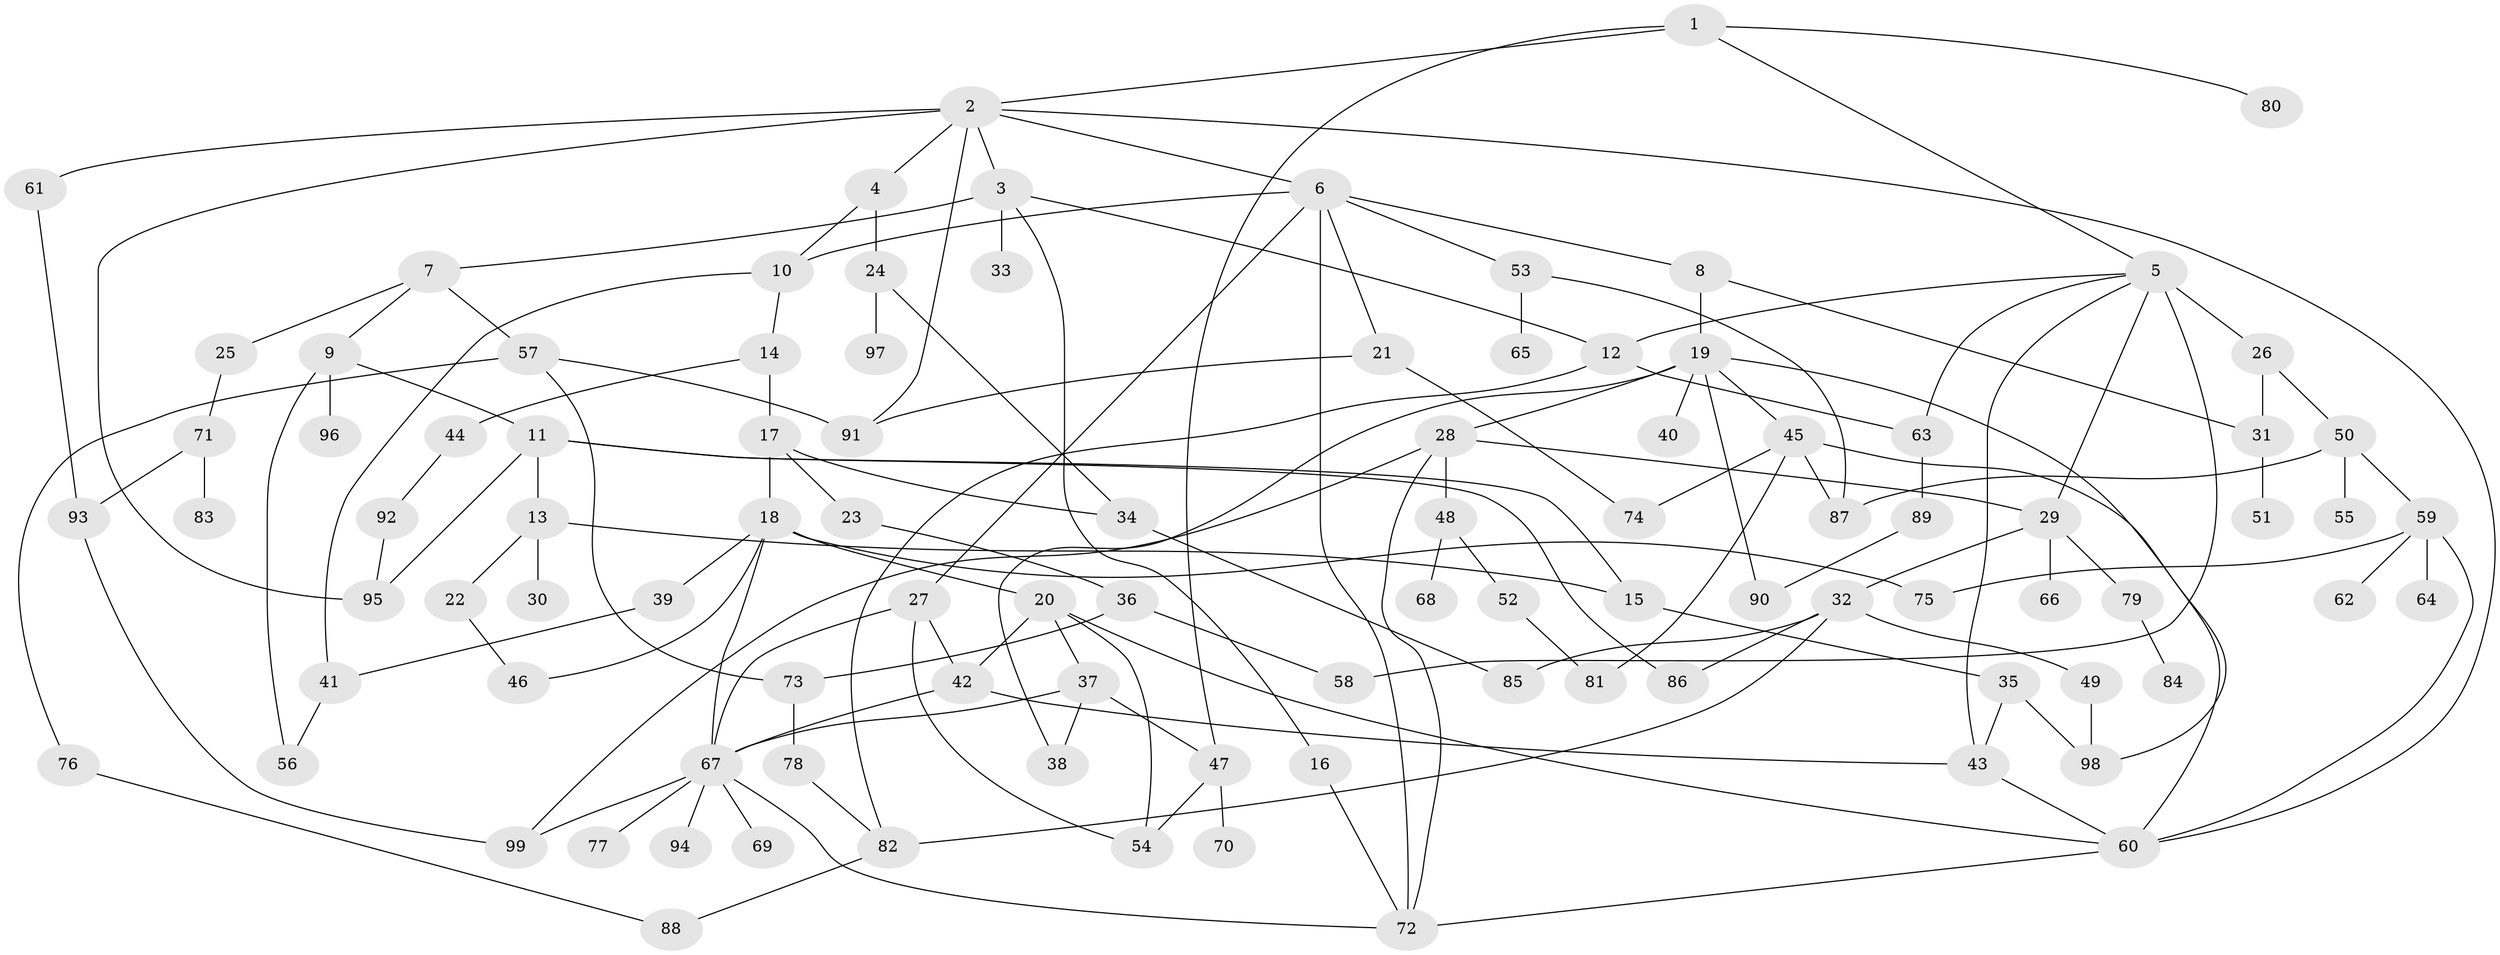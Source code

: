 // Generated by graph-tools (version 1.1) at 2025/41/03/09/25 04:41:45]
// undirected, 99 vertices, 148 edges
graph export_dot {
graph [start="1"]
  node [color=gray90,style=filled];
  1;
  2;
  3;
  4;
  5;
  6;
  7;
  8;
  9;
  10;
  11;
  12;
  13;
  14;
  15;
  16;
  17;
  18;
  19;
  20;
  21;
  22;
  23;
  24;
  25;
  26;
  27;
  28;
  29;
  30;
  31;
  32;
  33;
  34;
  35;
  36;
  37;
  38;
  39;
  40;
  41;
  42;
  43;
  44;
  45;
  46;
  47;
  48;
  49;
  50;
  51;
  52;
  53;
  54;
  55;
  56;
  57;
  58;
  59;
  60;
  61;
  62;
  63;
  64;
  65;
  66;
  67;
  68;
  69;
  70;
  71;
  72;
  73;
  74;
  75;
  76;
  77;
  78;
  79;
  80;
  81;
  82;
  83;
  84;
  85;
  86;
  87;
  88;
  89;
  90;
  91;
  92;
  93;
  94;
  95;
  96;
  97;
  98;
  99;
  1 -- 2;
  1 -- 5;
  1 -- 80;
  1 -- 47;
  2 -- 3;
  2 -- 4;
  2 -- 6;
  2 -- 61;
  2 -- 60;
  2 -- 91;
  2 -- 95;
  3 -- 7;
  3 -- 12;
  3 -- 16;
  3 -- 33;
  4 -- 24;
  4 -- 10;
  5 -- 26;
  5 -- 58;
  5 -- 63;
  5 -- 29;
  5 -- 12;
  5 -- 43;
  6 -- 8;
  6 -- 10;
  6 -- 21;
  6 -- 27;
  6 -- 53;
  6 -- 72;
  7 -- 9;
  7 -- 25;
  7 -- 57;
  8 -- 19;
  8 -- 31;
  9 -- 11;
  9 -- 96;
  9 -- 56;
  10 -- 14;
  10 -- 41;
  11 -- 13;
  11 -- 86;
  11 -- 95;
  11 -- 15;
  12 -- 82;
  12 -- 63;
  13 -- 15;
  13 -- 22;
  13 -- 30;
  14 -- 17;
  14 -- 44;
  15 -- 35;
  16 -- 72;
  17 -- 18;
  17 -- 23;
  17 -- 34;
  18 -- 20;
  18 -- 39;
  18 -- 67;
  18 -- 46;
  18 -- 75;
  19 -- 28;
  19 -- 40;
  19 -- 45;
  19 -- 90;
  19 -- 38;
  19 -- 98;
  20 -- 37;
  20 -- 60;
  20 -- 54;
  20 -- 42;
  21 -- 74;
  21 -- 91;
  22 -- 46;
  23 -- 36;
  24 -- 34;
  24 -- 97;
  25 -- 71;
  26 -- 50;
  26 -- 31;
  27 -- 42;
  27 -- 67;
  27 -- 54;
  28 -- 29;
  28 -- 48;
  28 -- 99;
  28 -- 72;
  29 -- 32;
  29 -- 66;
  29 -- 79;
  31 -- 51;
  32 -- 49;
  32 -- 85;
  32 -- 82;
  32 -- 86;
  34 -- 85;
  35 -- 98;
  35 -- 43;
  36 -- 73;
  36 -- 58;
  37 -- 38;
  37 -- 47;
  37 -- 67;
  39 -- 41;
  41 -- 56;
  42 -- 43;
  42 -- 67;
  43 -- 60;
  44 -- 92;
  45 -- 81;
  45 -- 74;
  45 -- 60;
  45 -- 87;
  47 -- 54;
  47 -- 70;
  48 -- 52;
  48 -- 68;
  49 -- 98;
  50 -- 55;
  50 -- 59;
  50 -- 87;
  52 -- 81;
  53 -- 65;
  53 -- 87;
  57 -- 76;
  57 -- 91;
  57 -- 73;
  59 -- 62;
  59 -- 64;
  59 -- 75;
  59 -- 60;
  60 -- 72;
  61 -- 93;
  63 -- 89;
  67 -- 69;
  67 -- 77;
  67 -- 94;
  67 -- 72;
  67 -- 99;
  71 -- 83;
  71 -- 93;
  73 -- 78;
  76 -- 88;
  78 -- 82;
  79 -- 84;
  82 -- 88;
  89 -- 90;
  92 -- 95;
  93 -- 99;
}
